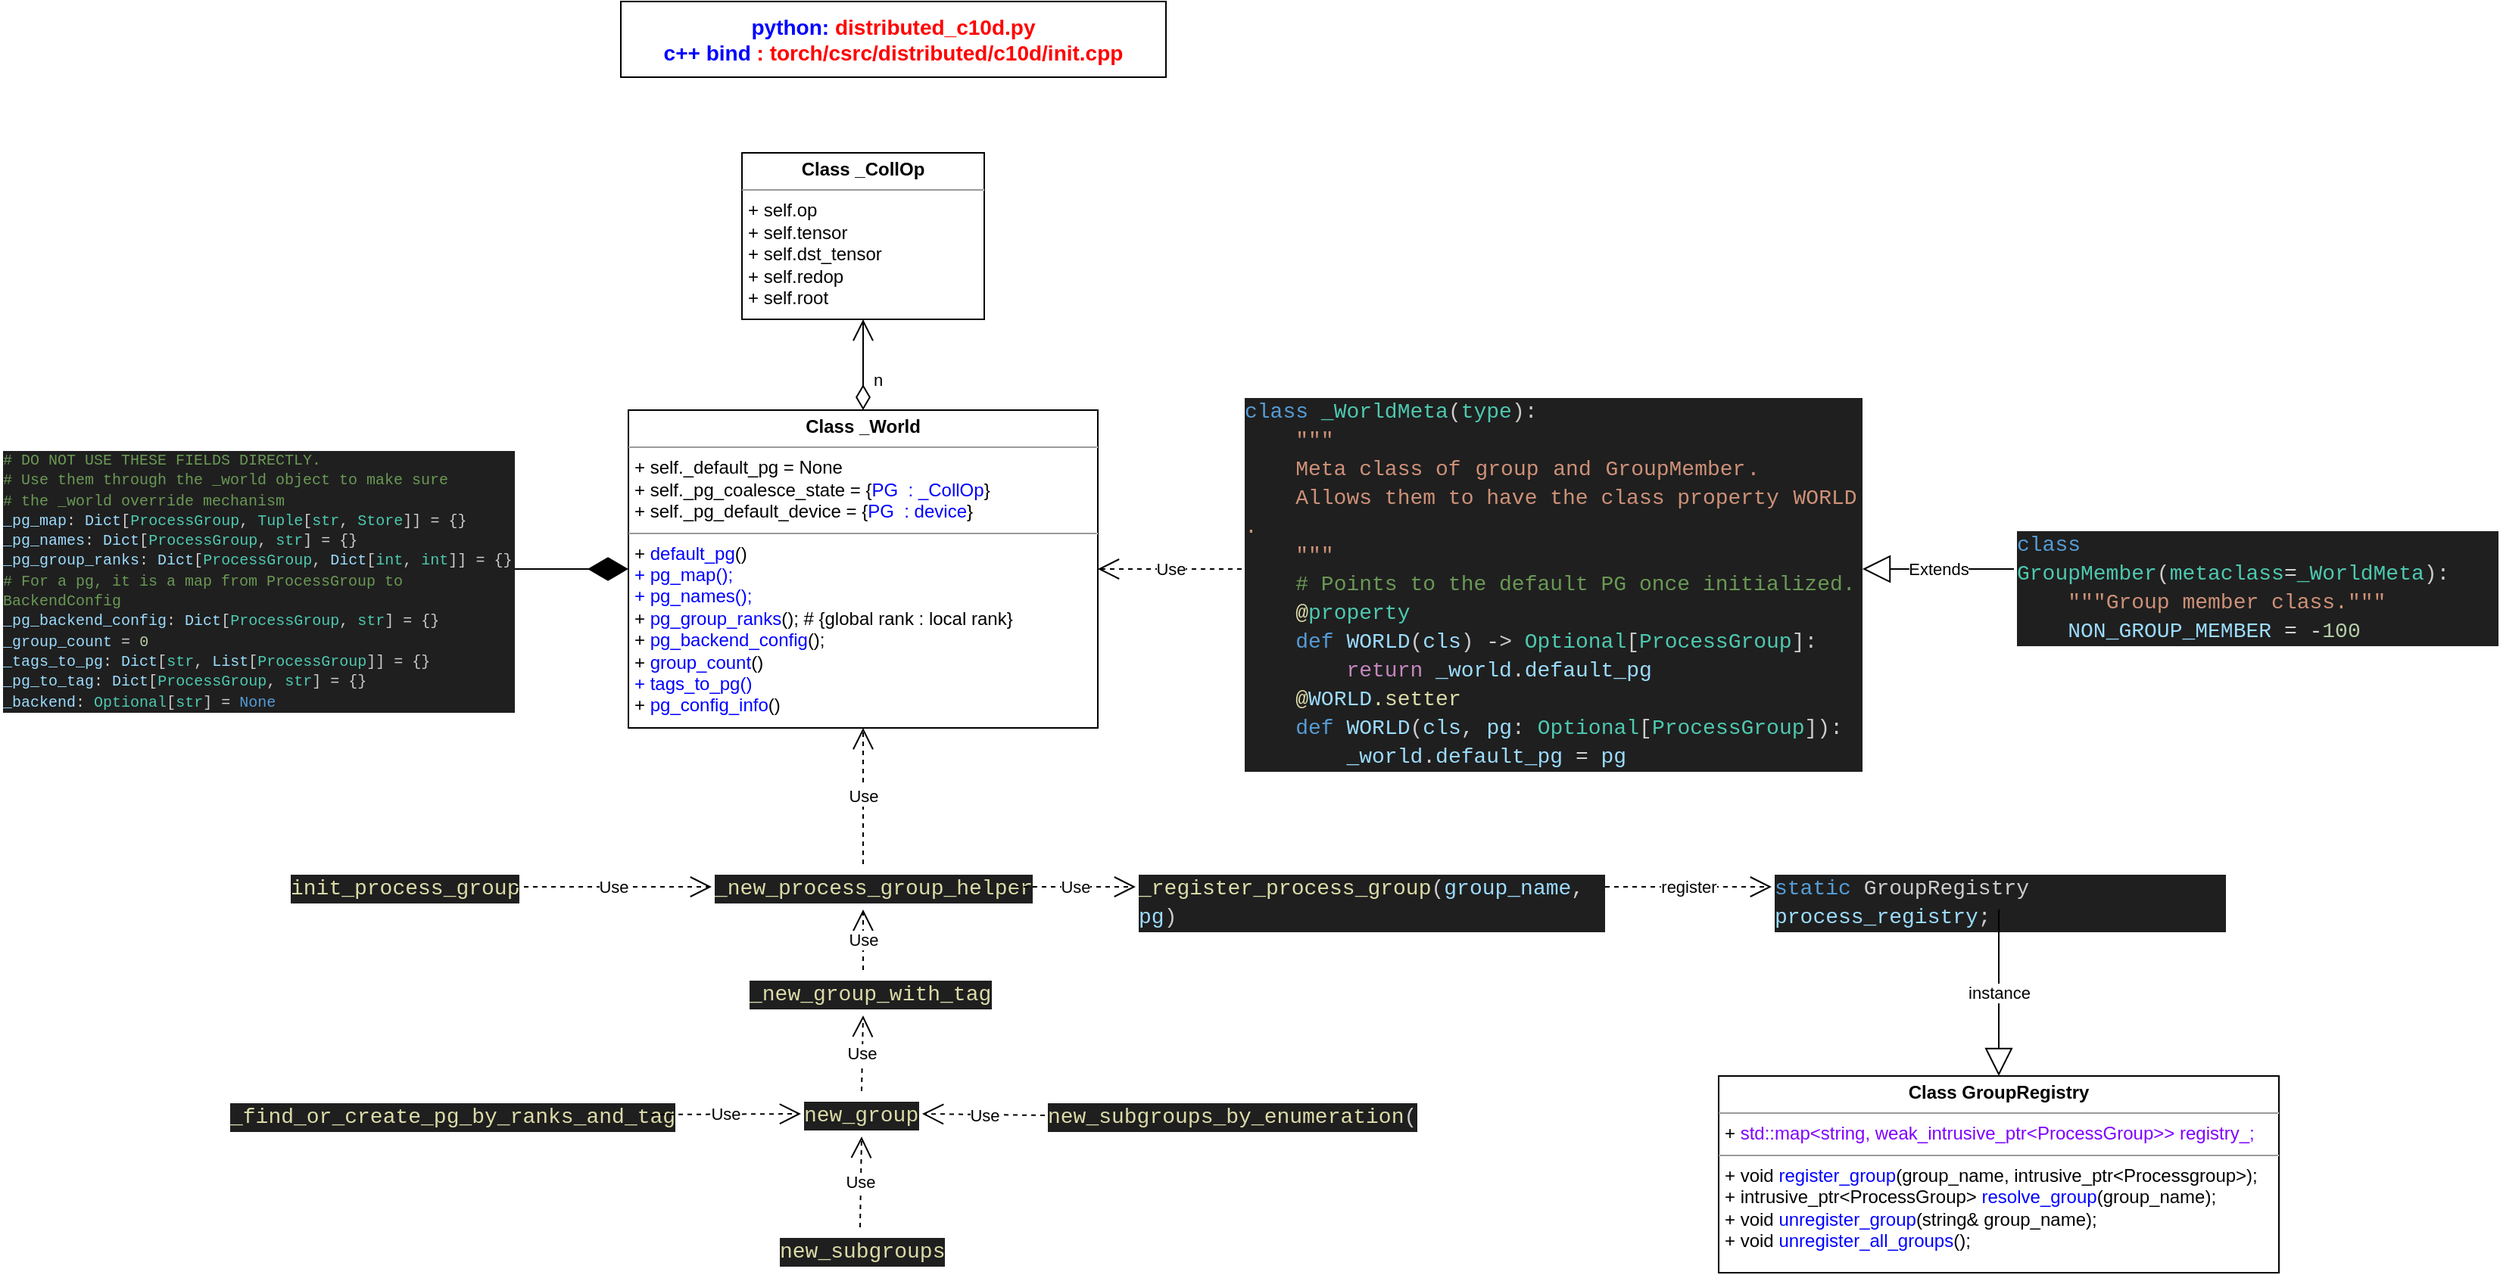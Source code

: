 <mxfile version="24.2.5" type="device">
  <diagram id="C5RBs43oDa-KdzZeNtuy" name="Page-1">
    <mxGraphModel dx="1847" dy="1719" grid="1" gridSize="10" guides="1" tooltips="1" connect="1" arrows="1" fold="1" page="1" pageScale="1" pageWidth="827" pageHeight="1169" math="0" shadow="0">
      <root>
        <mxCell id="WIyWlLk6GJQsqaUBKTNV-0" />
        <mxCell id="WIyWlLk6GJQsqaUBKTNV-1" parent="WIyWlLk6GJQsqaUBKTNV-0" />
        <mxCell id="DD-LH06I2SyLj-7gW_YG-0" value="&lt;p style=&quot;margin:0px;margin-top:4px;text-align:center;&quot;&gt;&lt;b&gt;Class _CollOp&lt;/b&gt;&lt;/p&gt;&lt;hr size=&quot;1&quot;&gt;&lt;p style=&quot;margin:0px;margin-left:4px;&quot;&gt;+ self.op&lt;/p&gt;&lt;p style=&quot;margin:0px;margin-left:4px;&quot;&gt;+ self.tensor&lt;/p&gt;&lt;p style=&quot;margin:0px;margin-left:4px;&quot;&gt;+ self.dst_tensor&lt;/p&gt;&lt;p style=&quot;margin:0px;margin-left:4px;&quot;&gt;+ self.redop&lt;/p&gt;&lt;p style=&quot;margin:0px;margin-left:4px;&quot;&gt;+ self.root&lt;/p&gt;&lt;p style=&quot;margin:0px;margin-left:4px;&quot;&gt;&lt;/p&gt;" style="verticalAlign=top;align=left;overflow=fill;html=1;whiteSpace=wrap;" parent="WIyWlLk6GJQsqaUBKTNV-1" vertex="1">
          <mxGeometry x="170" y="-150" width="160" height="110" as="geometry" />
        </mxCell>
        <mxCell id="DD-LH06I2SyLj-7gW_YG-1" value="&lt;p style=&quot;margin:0px;margin-top:4px;text-align:center;&quot;&gt;&lt;b&gt;Class _World&lt;/b&gt;&lt;/p&gt;&lt;hr size=&quot;1&quot;&gt;&lt;p style=&quot;margin:0px;margin-left:4px;&quot;&gt;+ self._default_pg = None&lt;/p&gt;&lt;p style=&quot;margin:0px;margin-left:4px;&quot;&gt;+ self._pg_coalesce_state = {&lt;font color=&quot;#0000ff&quot;&gt;PG&amp;nbsp; : _CollOp&lt;/font&gt;}&lt;/p&gt;&lt;p style=&quot;margin:0px;margin-left:4px;&quot;&gt;+ self._pg_default_device = {&lt;font color=&quot;#0000ff&quot;&gt;PG&amp;nbsp; : device&lt;/font&gt;}&lt;/p&gt;&lt;p style=&quot;margin:0px;margin-left:4px;&quot;&gt;&lt;/p&gt;&lt;hr size=&quot;1&quot;&gt;&lt;p style=&quot;margin:0px;margin-left:4px;&quot;&gt;+ &lt;font color=&quot;#0000ff&quot;&gt;default_pg&lt;/font&gt;()&lt;/p&gt;&lt;p style=&quot;margin:0px;margin-left:4px;&quot;&gt;&lt;font color=&quot;#0000ff&quot;&gt;+ pg_map();&lt;/font&gt;&lt;/p&gt;&lt;p style=&quot;margin:0px;margin-left:4px;&quot;&gt;&lt;font color=&quot;#0000ff&quot;&gt;+ pg_names();&lt;/font&gt;&lt;/p&gt;&lt;p style=&quot;margin:0px;margin-left:4px;&quot;&gt;+ &lt;font color=&quot;#0000ff&quot;&gt;pg_group_ranks&lt;/font&gt;(); # {global rank : local rank}&lt;/p&gt;&lt;p style=&quot;margin:0px;margin-left:4px;&quot;&gt;+ &lt;font color=&quot;#0000ff&quot;&gt;pg_backend_config&lt;/font&gt;();&lt;/p&gt;&lt;p style=&quot;margin:0px;margin-left:4px;&quot;&gt;+ &lt;font color=&quot;#0000ff&quot;&gt;group_count&lt;/font&gt;()&lt;/p&gt;&lt;p style=&quot;margin:0px;margin-left:4px;&quot;&gt;&lt;font color=&quot;#0000ff&quot;&gt;+ tags_to_pg()&lt;/font&gt;&lt;/p&gt;&lt;p style=&quot;margin:0px;margin-left:4px;&quot;&gt;+ &lt;font color=&quot;#0000ff&quot;&gt;pg_config_info&lt;/font&gt;()&lt;/p&gt;" style="verticalAlign=top;align=left;overflow=fill;html=1;whiteSpace=wrap;" parent="WIyWlLk6GJQsqaUBKTNV-1" vertex="1">
          <mxGeometry x="95" y="20" width="310" height="210" as="geometry" />
        </mxCell>
        <mxCell id="DD-LH06I2SyLj-7gW_YG-2" value="n" style="endArrow=open;html=1;endSize=12;startArrow=diamondThin;startSize=14;startFill=0;edgeStyle=orthogonalEdgeStyle;align=left;verticalAlign=bottom;rounded=0;entryX=0.5;entryY=1;entryDx=0;entryDy=0;" parent="WIyWlLk6GJQsqaUBKTNV-1" source="DD-LH06I2SyLj-7gW_YG-1" target="DD-LH06I2SyLj-7gW_YG-0" edge="1">
          <mxGeometry x="-0.616" y="-5" relative="1" as="geometry">
            <mxPoint x="-50" y="190" as="sourcePoint" />
            <mxPoint x="110" y="190" as="targetPoint" />
            <mxPoint as="offset" />
          </mxGeometry>
        </mxCell>
        <mxCell id="DD-LH06I2SyLj-7gW_YG-3" value="&lt;div style=&quot;color: rgb(204, 204, 204); background-color: rgb(31, 31, 31); font-family: Consolas, &amp;quot;Courier New&amp;quot;, monospace; font-weight: normal; line-height: 133%; font-size: 10px;&quot;&gt;&lt;div style=&quot;line-height: 133%;&quot;&gt;&lt;span style=&quot;color: #6a9955;&quot;&gt;# DO NOT USE THESE FIELDS DIRECTLY.&lt;/span&gt;&lt;/div&gt;&lt;div style=&quot;line-height: 133%;&quot;&gt;&lt;span style=&quot;color: #6a9955;&quot;&gt;# Use them through the _world object to make sure &lt;/span&gt;&lt;/div&gt;&lt;div style=&quot;line-height: 133%;&quot;&gt;&lt;span style=&quot;color: #6a9955;&quot;&gt;# the _world override mechanism&lt;/span&gt;&lt;/div&gt;&lt;div style=&quot;line-height: 133%;&quot;&gt;&lt;span style=&quot;color: #9cdcfe;&quot;&gt;_pg_map&lt;/span&gt;&lt;span style=&quot;color: #cccccc;&quot;&gt;: &lt;/span&gt;&lt;span style=&quot;color: #9cdcfe;&quot;&gt;Dict&lt;/span&gt;&lt;span style=&quot;color: #cccccc;&quot;&gt;[&lt;/span&gt;&lt;span style=&quot;color: #4ec9b0;&quot;&gt;ProcessGroup&lt;/span&gt;&lt;span style=&quot;color: #cccccc;&quot;&gt;, &lt;/span&gt;&lt;span style=&quot;color: #4ec9b0;&quot;&gt;Tuple&lt;/span&gt;&lt;span style=&quot;color: #cccccc;&quot;&gt;[&lt;/span&gt;&lt;span style=&quot;color: #4ec9b0;&quot;&gt;str&lt;/span&gt;&lt;span style=&quot;color: #cccccc;&quot;&gt;, &lt;/span&gt;&lt;span style=&quot;color: #4ec9b0;&quot;&gt;Store&lt;/span&gt;&lt;span style=&quot;color: #cccccc;&quot;&gt;]] &lt;/span&gt;&lt;span style=&quot;color: #d4d4d4;&quot;&gt;=&lt;/span&gt;&lt;span style=&quot;color: #cccccc;&quot;&gt; {}&lt;/span&gt;&lt;/div&gt;&lt;div style=&quot;line-height: 133%;&quot;&gt;&lt;span style=&quot;color: #9cdcfe;&quot;&gt;_pg_names&lt;/span&gt;&lt;span style=&quot;color: #cccccc;&quot;&gt;: &lt;/span&gt;&lt;span style=&quot;color: #9cdcfe;&quot;&gt;Dict&lt;/span&gt;&lt;span style=&quot;color: #cccccc;&quot;&gt;[&lt;/span&gt;&lt;span style=&quot;color: #4ec9b0;&quot;&gt;ProcessGroup&lt;/span&gt;&lt;span style=&quot;color: #cccccc;&quot;&gt;, &lt;/span&gt;&lt;span style=&quot;color: #4ec9b0;&quot;&gt;str&lt;/span&gt;&lt;span style=&quot;color: #cccccc;&quot;&gt;] &lt;/span&gt;&lt;span style=&quot;color: #d4d4d4;&quot;&gt;=&lt;/span&gt;&lt;span style=&quot;color: #cccccc;&quot;&gt; {}&lt;/span&gt;&lt;/div&gt;&lt;div style=&quot;line-height: 133%;&quot;&gt;&lt;span style=&quot;color: #9cdcfe;&quot;&gt;_pg_group_ranks&lt;/span&gt;&lt;span style=&quot;color: #cccccc;&quot;&gt;: &lt;/span&gt;&lt;span style=&quot;color: #9cdcfe;&quot;&gt;Dict&lt;/span&gt;&lt;span style=&quot;color: #cccccc;&quot;&gt;[&lt;/span&gt;&lt;span style=&quot;color: #4ec9b0;&quot;&gt;ProcessGroup&lt;/span&gt;&lt;span style=&quot;color: #cccccc;&quot;&gt;, &lt;/span&gt;&lt;span style=&quot;color: #9cdcfe;&quot;&gt;Dict&lt;/span&gt;&lt;span style=&quot;color: #cccccc;&quot;&gt;[&lt;/span&gt;&lt;span style=&quot;color: #4ec9b0;&quot;&gt;int&lt;/span&gt;&lt;span style=&quot;color: #cccccc;&quot;&gt;, &lt;/span&gt;&lt;span style=&quot;color: #4ec9b0;&quot;&gt;int&lt;/span&gt;&lt;span style=&quot;color: #cccccc;&quot;&gt;]] &lt;/span&gt;&lt;span style=&quot;color: #d4d4d4;&quot;&gt;=&lt;/span&gt;&lt;span style=&quot;color: #cccccc;&quot;&gt; {}&lt;/span&gt;&lt;/div&gt;&lt;div style=&quot;line-height: 133%;&quot;&gt;&lt;span style=&quot;color: #6a9955;&quot;&gt;# For a pg, it is a map from ProcessGroup to BackendConfig&amp;nbsp;&amp;nbsp;&lt;/span&gt;&lt;/div&gt;&lt;div style=&quot;line-height: 133%;&quot;&gt;&lt;span style=&quot;color: #9cdcfe;&quot;&gt;_pg_backend_config&lt;/span&gt;&lt;span style=&quot;color: #cccccc;&quot;&gt;: &lt;/span&gt;&lt;span style=&quot;color: #9cdcfe;&quot;&gt;Dict&lt;/span&gt;&lt;span style=&quot;color: #cccccc;&quot;&gt;[&lt;/span&gt;&lt;span style=&quot;color: #4ec9b0;&quot;&gt;ProcessGroup&lt;/span&gt;&lt;span style=&quot;color: #cccccc;&quot;&gt;, &lt;/span&gt;&lt;span style=&quot;color: #4ec9b0;&quot;&gt;str&lt;/span&gt;&lt;span style=&quot;color: #cccccc;&quot;&gt;] &lt;/span&gt;&lt;span style=&quot;color: #d4d4d4;&quot;&gt;=&lt;/span&gt;&lt;span style=&quot;color: #cccccc;&quot;&gt; {}&lt;/span&gt;&lt;/div&gt;&lt;div style=&quot;line-height: 133%;&quot;&gt;&lt;span style=&quot;color: #9cdcfe;&quot;&gt;_group_count&lt;/span&gt;&lt;span style=&quot;color: #cccccc;&quot;&gt; &lt;/span&gt;&lt;span style=&quot;color: #d4d4d4;&quot;&gt;=&lt;/span&gt;&lt;span style=&quot;color: #cccccc;&quot;&gt; &lt;/span&gt;&lt;span style=&quot;color: #b5cea8;&quot;&gt;0&lt;/span&gt;&lt;/div&gt;&lt;div style=&quot;line-height: 133%;&quot;&gt;&lt;span style=&quot;color: #9cdcfe;&quot;&gt;_tags_to_pg&lt;/span&gt;&lt;span style=&quot;color: #cccccc;&quot;&gt;: &lt;/span&gt;&lt;span style=&quot;color: #9cdcfe;&quot;&gt;Dict&lt;/span&gt;&lt;span style=&quot;color: #cccccc;&quot;&gt;[&lt;/span&gt;&lt;span style=&quot;color: #4ec9b0;&quot;&gt;str&lt;/span&gt;&lt;span style=&quot;color: #cccccc;&quot;&gt;, &lt;/span&gt;&lt;span style=&quot;color: #9cdcfe;&quot;&gt;List&lt;/span&gt;&lt;span style=&quot;color: #cccccc;&quot;&gt;[&lt;/span&gt;&lt;span style=&quot;color: #4ec9b0;&quot;&gt;ProcessGroup&lt;/span&gt;&lt;span style=&quot;color: #cccccc;&quot;&gt;]] &lt;/span&gt;&lt;span style=&quot;color: #d4d4d4;&quot;&gt;=&lt;/span&gt;&lt;span style=&quot;color: #cccccc;&quot;&gt; {}&lt;/span&gt;&lt;/div&gt;&lt;div style=&quot;line-height: 133%;&quot;&gt;&lt;span style=&quot;color: #9cdcfe;&quot;&gt;_pg_to_tag&lt;/span&gt;&lt;span style=&quot;color: #cccccc;&quot;&gt;: &lt;/span&gt;&lt;span style=&quot;color: #9cdcfe;&quot;&gt;Dict&lt;/span&gt;&lt;span style=&quot;color: #cccccc;&quot;&gt;[&lt;/span&gt;&lt;span style=&quot;color: #4ec9b0;&quot;&gt;ProcessGroup&lt;/span&gt;&lt;span style=&quot;color: #cccccc;&quot;&gt;, &lt;/span&gt;&lt;span style=&quot;color: #4ec9b0;&quot;&gt;str&lt;/span&gt;&lt;span style=&quot;color: #cccccc;&quot;&gt;] &lt;/span&gt;&lt;span style=&quot;color: #d4d4d4;&quot;&gt;=&lt;/span&gt;&lt;span style=&quot;color: #cccccc;&quot;&gt; {}&lt;/span&gt;&lt;/div&gt;&lt;div style=&quot;line-height: 133%;&quot;&gt;&lt;span style=&quot;color: #9cdcfe;&quot;&gt;_backend&lt;/span&gt;&lt;span style=&quot;color: #cccccc;&quot;&gt;: &lt;/span&gt;&lt;span style=&quot;color: #4ec9b0;&quot;&gt;Optional&lt;/span&gt;&lt;span style=&quot;color: #cccccc;&quot;&gt;[&lt;/span&gt;&lt;span style=&quot;color: #4ec9b0;&quot;&gt;str&lt;/span&gt;&lt;span style=&quot;color: #cccccc;&quot;&gt;] &lt;/span&gt;&lt;span style=&quot;color: #d4d4d4;&quot;&gt;=&lt;/span&gt;&lt;span style=&quot;color: #cccccc;&quot;&gt; &lt;/span&gt;&lt;span style=&quot;color: #569cd6;&quot;&gt;None&lt;/span&gt;&lt;/div&gt;&lt;/div&gt;" style="text;whiteSpace=wrap;html=1;" parent="WIyWlLk6GJQsqaUBKTNV-1" vertex="1">
          <mxGeometry x="-320" y="40" width="340" height="170" as="geometry" />
        </mxCell>
        <mxCell id="DD-LH06I2SyLj-7gW_YG-4" value="" style="endArrow=diamondThin;endFill=1;endSize=24;html=1;rounded=0;entryX=0;entryY=0.5;entryDx=0;entryDy=0;exitX=1;exitY=0.5;exitDx=0;exitDy=0;" parent="WIyWlLk6GJQsqaUBKTNV-1" source="DD-LH06I2SyLj-7gW_YG-3" target="DD-LH06I2SyLj-7gW_YG-1" edge="1">
          <mxGeometry width="160" relative="1" as="geometry">
            <mxPoint x="120" y="290" as="sourcePoint" />
            <mxPoint x="280" y="290" as="targetPoint" />
          </mxGeometry>
        </mxCell>
        <mxCell id="DD-LH06I2SyLj-7gW_YG-5" value="&lt;font size=&quot;1&quot; style=&quot;&quot;&gt;&lt;b style=&quot;font-size: 14px;&quot;&gt;&lt;font color=&quot;#0000ff&quot;&gt;python: &lt;/font&gt;&lt;font color=&quot;#ff0000&quot;&gt;distributed_c10d.py &lt;/font&gt;&lt;br&gt;&lt;font color=&quot;#0000ff&quot;&gt;c++ bind &lt;/font&gt;&lt;font color=&quot;#ff0000&quot;&gt;: torch/csrc/distributed/c10d/init.cpp&lt;/font&gt;&lt;br&gt;&lt;/b&gt;&lt;/font&gt;" style="html=1;whiteSpace=wrap;" parent="WIyWlLk6GJQsqaUBKTNV-1" vertex="1">
          <mxGeometry x="90" y="-250" width="360" height="50" as="geometry" />
        </mxCell>
        <mxCell id="DD-LH06I2SyLj-7gW_YG-6" value="&lt;div style=&quot;color: rgb(204, 204, 204); background-color: rgb(31, 31, 31); font-family: Consolas, &amp;quot;Courier New&amp;quot;, monospace; font-weight: normal; font-size: 14px; line-height: 19px;&quot;&gt;&lt;div&gt;&lt;span style=&quot;color: #dcdcaa;&quot;&gt;_new_process_group_helper&lt;/span&gt;&lt;/div&gt;&lt;/div&gt;" style="text;whiteSpace=wrap;html=1;" parent="WIyWlLk6GJQsqaUBKTNV-1" vertex="1">
          <mxGeometry x="150" y="320" width="200" height="30" as="geometry" />
        </mxCell>
        <mxCell id="DD-LH06I2SyLj-7gW_YG-7" value="&lt;div style=&quot;color: rgb(204, 204, 204); background-color: rgb(31, 31, 31); font-family: Consolas, &amp;quot;Courier New&amp;quot;, monospace; font-weight: normal; font-size: 14px; line-height: 19px;&quot;&gt;&lt;div&gt;&lt;span style=&quot;color: #dcdcaa;&quot;&gt;init_process_group&lt;/span&gt;&lt;/div&gt;&lt;/div&gt;" style="text;whiteSpace=wrap;html=1;" parent="WIyWlLk6GJQsqaUBKTNV-1" vertex="1">
          <mxGeometry x="-130" y="320" width="150" height="30" as="geometry" />
        </mxCell>
        <mxCell id="DD-LH06I2SyLj-7gW_YG-8" value="Use" style="endArrow=open;endSize=12;dashed=1;html=1;rounded=0;exitX=1;exitY=0.5;exitDx=0;exitDy=0;entryX=0;entryY=0.5;entryDx=0;entryDy=0;" parent="WIyWlLk6GJQsqaUBKTNV-1" source="DD-LH06I2SyLj-7gW_YG-7" target="DD-LH06I2SyLj-7gW_YG-6" edge="1">
          <mxGeometry width="160" relative="1" as="geometry">
            <mxPoint y="370" as="sourcePoint" />
            <mxPoint x="160" y="370" as="targetPoint" />
          </mxGeometry>
        </mxCell>
        <mxCell id="DD-LH06I2SyLj-7gW_YG-9" value="Use" style="endArrow=open;endSize=12;dashed=1;html=1;rounded=0;exitX=0.5;exitY=0;exitDx=0;exitDy=0;entryX=0.5;entryY=1;entryDx=0;entryDy=0;" parent="WIyWlLk6GJQsqaUBKTNV-1" source="DD-LH06I2SyLj-7gW_YG-6" target="DD-LH06I2SyLj-7gW_YG-1" edge="1">
          <mxGeometry width="160" relative="1" as="geometry">
            <mxPoint x="280" y="260" as="sourcePoint" />
            <mxPoint x="440" y="260" as="targetPoint" />
          </mxGeometry>
        </mxCell>
        <mxCell id="DD-LH06I2SyLj-7gW_YG-10" value="&lt;div style=&quot;color: rgb(204, 204, 204); background-color: rgb(31, 31, 31); font-family: Consolas, &amp;quot;Courier New&amp;quot;, monospace; font-weight: normal; font-size: 14px; line-height: 19px;&quot;&gt;&lt;div&gt;&lt;span style=&quot;color: #dcdcaa;&quot;&gt;_new_group_with_tag&lt;/span&gt;&lt;/div&gt;&lt;/div&gt;" style="text;whiteSpace=wrap;html=1;" parent="WIyWlLk6GJQsqaUBKTNV-1" vertex="1">
          <mxGeometry x="172.5" y="390" width="155" height="30" as="geometry" />
        </mxCell>
        <mxCell id="DD-LH06I2SyLj-7gW_YG-11" value="Use" style="endArrow=open;endSize=12;dashed=1;html=1;rounded=0;exitX=0.5;exitY=0;exitDx=0;exitDy=0;" parent="WIyWlLk6GJQsqaUBKTNV-1" source="DD-LH06I2SyLj-7gW_YG-10" target="DD-LH06I2SyLj-7gW_YG-6" edge="1">
          <mxGeometry width="160" relative="1" as="geometry">
            <mxPoint x="200" y="420" as="sourcePoint" />
            <mxPoint x="360" y="420" as="targetPoint" />
          </mxGeometry>
        </mxCell>
        <mxCell id="DD-LH06I2SyLj-7gW_YG-12" value="&lt;div style=&quot;color: rgb(204, 204, 204); background-color: rgb(31, 31, 31); font-family: Consolas, &amp;quot;Courier New&amp;quot;, monospace; font-weight: normal; font-size: 14px; line-height: 19px;&quot;&gt;&lt;div&gt;&lt;span style=&quot;color: #dcdcaa;&quot;&gt;new_subgroups&lt;/span&gt;&lt;/div&gt;&lt;/div&gt;" style="text;whiteSpace=wrap;html=1;" parent="WIyWlLk6GJQsqaUBKTNV-1" vertex="1">
          <mxGeometry x="193" y="560" width="110" height="30" as="geometry" />
        </mxCell>
        <mxCell id="DD-LH06I2SyLj-7gW_YG-13" value="&lt;div style=&quot;color: rgb(204, 204, 204); background-color: rgb(31, 31, 31); font-family: Consolas, &amp;quot;Courier New&amp;quot;, monospace; font-weight: normal; font-size: 14px; line-height: 19px;&quot;&gt;&lt;div&gt;&lt;span style=&quot;color: #dcdcaa;&quot;&gt;new_group&lt;/span&gt;&lt;/div&gt;&lt;/div&gt;" style="text;whiteSpace=wrap;html=1;" parent="WIyWlLk6GJQsqaUBKTNV-1" vertex="1">
          <mxGeometry x="209" y="470" width="80" height="30" as="geometry" />
        </mxCell>
        <mxCell id="DD-LH06I2SyLj-7gW_YG-14" value="Use" style="endArrow=open;endSize=12;dashed=1;html=1;rounded=0;exitX=0.5;exitY=0;exitDx=0;exitDy=0;entryX=0.5;entryY=1;entryDx=0;entryDy=0;" parent="WIyWlLk6GJQsqaUBKTNV-1" source="DD-LH06I2SyLj-7gW_YG-13" target="DD-LH06I2SyLj-7gW_YG-10" edge="1">
          <mxGeometry width="160" relative="1" as="geometry">
            <mxPoint x="290" y="440" as="sourcePoint" />
            <mxPoint x="450" y="440" as="targetPoint" />
          </mxGeometry>
        </mxCell>
        <mxCell id="DD-LH06I2SyLj-7gW_YG-15" value="Use" style="endArrow=open;endSize=12;dashed=1;html=1;rounded=0;exitX=0.5;exitY=0;exitDx=0;exitDy=0;entryX=0.5;entryY=1;entryDx=0;entryDy=0;" parent="WIyWlLk6GJQsqaUBKTNV-1" source="DD-LH06I2SyLj-7gW_YG-12" target="DD-LH06I2SyLj-7gW_YG-13" edge="1">
          <mxGeometry width="160" relative="1" as="geometry">
            <mxPoint x="350" y="520" as="sourcePoint" />
            <mxPoint x="510" y="520" as="targetPoint" />
          </mxGeometry>
        </mxCell>
        <mxCell id="DD-LH06I2SyLj-7gW_YG-16" value="&lt;div style=&quot;color: rgb(204, 204, 204); background-color: rgb(31, 31, 31); font-family: Consolas, &amp;quot;Courier New&amp;quot;, monospace; font-weight: normal; font-size: 14px; line-height: 19px;&quot;&gt;&lt;div&gt;&lt;span style=&quot;color: #dcdcaa;&quot;&gt;new_subgroups_by_enumeration&lt;/span&gt;&lt;span style=&quot;color: #cccccc;&quot;&gt;(&lt;/span&gt;&lt;/div&gt;&lt;/div&gt;" style="text;whiteSpace=wrap;html=1;" parent="WIyWlLk6GJQsqaUBKTNV-1" vertex="1">
          <mxGeometry x="370" y="471" width="230" height="30" as="geometry" />
        </mxCell>
        <mxCell id="DD-LH06I2SyLj-7gW_YG-17" value="Use" style="endArrow=open;endSize=12;dashed=1;html=1;rounded=0;exitX=0;exitY=0.5;exitDx=0;exitDy=0;entryX=1;entryY=0.5;entryDx=0;entryDy=0;" parent="WIyWlLk6GJQsqaUBKTNV-1" source="DD-LH06I2SyLj-7gW_YG-16" target="DD-LH06I2SyLj-7gW_YG-13" edge="1">
          <mxGeometry width="160" relative="1" as="geometry">
            <mxPoint x="20" y="500" as="sourcePoint" />
            <mxPoint x="180" y="500" as="targetPoint" />
          </mxGeometry>
        </mxCell>
        <mxCell id="DD-LH06I2SyLj-7gW_YG-18" value="&lt;div style=&quot;color: rgb(204, 204, 204); background-color: rgb(31, 31, 31); font-family: Consolas, &amp;quot;Courier New&amp;quot;, monospace; font-weight: normal; font-size: 14px; line-height: 19px;&quot;&gt;&lt;div&gt;&lt;span style=&quot;color: #dcdcaa;&quot;&gt;_find_or_create_pg_by_ranks_and_tag&lt;/span&gt;&lt;/div&gt;&lt;/div&gt;" style="text;whiteSpace=wrap;html=1;" parent="WIyWlLk6GJQsqaUBKTNV-1" vertex="1">
          <mxGeometry x="-170" y="471" width="280" height="29" as="geometry" />
        </mxCell>
        <mxCell id="DD-LH06I2SyLj-7gW_YG-19" value="Use" style="endArrow=open;endSize=12;dashed=1;html=1;rounded=0;exitX=1;exitY=0.5;exitDx=0;exitDy=0;entryX=0;entryY=0.5;entryDx=0;entryDy=0;" parent="WIyWlLk6GJQsqaUBKTNV-1" source="DD-LH06I2SyLj-7gW_YG-18" target="DD-LH06I2SyLj-7gW_YG-13" edge="1">
          <mxGeometry width="160" relative="1" as="geometry">
            <mxPoint x="150" y="500" as="sourcePoint" />
            <mxPoint x="310" y="500" as="targetPoint" />
          </mxGeometry>
        </mxCell>
        <mxCell id="DD-LH06I2SyLj-7gW_YG-20" value="&lt;div style=&quot;color: rgb(204, 204, 204); background-color: rgb(31, 31, 31); font-family: Consolas, &amp;quot;Courier New&amp;quot;, monospace; font-weight: normal; font-size: 14px; line-height: 19px;&quot;&gt;&lt;div&gt;&lt;span style=&quot;color: #dcdcaa;&quot;&gt;_register_process_group&lt;/span&gt;&lt;span style=&quot;color: #cccccc;&quot;&gt;(&lt;/span&gt;&lt;span style=&quot;color: #9cdcfe;&quot;&gt;group_name&lt;/span&gt;&lt;span style=&quot;color: #cccccc;&quot;&gt;, &lt;/span&gt;&lt;span style=&quot;color: #9cdcfe;&quot;&gt;pg&lt;/span&gt;&lt;span style=&quot;color: #cccccc;&quot;&gt;)&lt;/span&gt;&lt;/div&gt;&lt;/div&gt;" style="text;whiteSpace=wrap;html=1;" parent="WIyWlLk6GJQsqaUBKTNV-1" vertex="1">
          <mxGeometry x="430" y="320" width="310" height="30" as="geometry" />
        </mxCell>
        <mxCell id="DD-LH06I2SyLj-7gW_YG-21" value="Use" style="endArrow=open;endSize=12;dashed=1;html=1;rounded=0;exitX=1;exitY=0.5;exitDx=0;exitDy=0;" parent="WIyWlLk6GJQsqaUBKTNV-1" source="DD-LH06I2SyLj-7gW_YG-6" target="DD-LH06I2SyLj-7gW_YG-20" edge="1">
          <mxGeometry width="160" relative="1" as="geometry">
            <mxPoint x="410" y="400" as="sourcePoint" />
            <mxPoint x="570" y="400" as="targetPoint" />
          </mxGeometry>
        </mxCell>
        <mxCell id="DD-LH06I2SyLj-7gW_YG-22" value="&lt;div style=&quot;color: rgb(204, 204, 204); background-color: rgb(31, 31, 31); font-family: Consolas, &amp;quot;Courier New&amp;quot;, monospace; font-weight: normal; font-size: 14px; line-height: 19px;&quot;&gt;&lt;div&gt;&lt;span style=&quot;color: #569cd6;&quot;&gt;static&lt;/span&gt;&lt;span style=&quot;color: #cccccc;&quot;&gt; GroupRegistry &lt;/span&gt;&lt;span style=&quot;color: #9cdcfe;&quot;&gt;process_registry&lt;/span&gt;&lt;span style=&quot;color: #cccccc;&quot;&gt;;&lt;/span&gt;&lt;/div&gt;&lt;/div&gt;" style="text;whiteSpace=wrap;html=1;" parent="WIyWlLk6GJQsqaUBKTNV-1" vertex="1">
          <mxGeometry x="850" y="320" width="300" height="30" as="geometry" />
        </mxCell>
        <mxCell id="DD-LH06I2SyLj-7gW_YG-23" value="register" style="endArrow=open;endSize=12;dashed=1;html=1;rounded=0;exitX=1;exitY=0.5;exitDx=0;exitDy=0;entryX=0;entryY=0.5;entryDx=0;entryDy=0;" parent="WIyWlLk6GJQsqaUBKTNV-1" source="DD-LH06I2SyLj-7gW_YG-20" target="DD-LH06I2SyLj-7gW_YG-22" edge="1">
          <mxGeometry width="160" relative="1" as="geometry">
            <mxPoint x="760" y="340" as="sourcePoint" />
            <mxPoint x="920" y="340" as="targetPoint" />
          </mxGeometry>
        </mxCell>
        <mxCell id="DD-LH06I2SyLj-7gW_YG-24" value="&lt;p style=&quot;margin:0px;margin-top:4px;text-align:center;&quot;&gt;&lt;b&gt;Class GroupRegistry&lt;/b&gt;&lt;/p&gt;&lt;hr size=&quot;1&quot;&gt;&lt;p style=&quot;margin:0px;margin-left:4px;&quot;&gt;+ &lt;font color=&quot;#7f00ff&quot;&gt;std::map&amp;lt;string, weak_intrusive_ptr&amp;lt;ProcessGroup&amp;gt;&amp;gt; registry_;&lt;/font&gt;&lt;/p&gt;&lt;p style=&quot;margin:0px;margin-left:4px;&quot;&gt;&lt;/p&gt;&lt;hr size=&quot;1&quot;&gt;&lt;p style=&quot;margin:0px;margin-left:4px;&quot;&gt;+ void &lt;font color=&quot;#0000ff&quot;&gt;register_group&lt;/font&gt;(group_name, intrusive_ptr&amp;lt;Processgroup&amp;gt;);&lt;/p&gt;&lt;p style=&quot;margin:0px;margin-left:4px;&quot;&gt;+ intrusive_ptr&amp;lt;ProcessGroup&amp;gt; &lt;font color=&quot;#0000ff&quot;&gt;resolve_group&lt;/font&gt;(group_name);&lt;/p&gt;&lt;p style=&quot;margin:0px;margin-left:4px;&quot;&gt;+ void &lt;font color=&quot;#0000ff&quot;&gt;unregister_group&lt;/font&gt;(string&amp;amp; group_name);&lt;/p&gt;&lt;p style=&quot;margin:0px;margin-left:4px;&quot;&gt;+ void &lt;font color=&quot;#0000ff&quot;&gt;unregister_all_groups&lt;/font&gt;();&lt;/p&gt;" style="verticalAlign=top;align=left;overflow=fill;html=1;whiteSpace=wrap;" parent="WIyWlLk6GJQsqaUBKTNV-1" vertex="1">
          <mxGeometry x="815" y="460" width="370" height="130" as="geometry" />
        </mxCell>
        <mxCell id="DD-LH06I2SyLj-7gW_YG-25" value="instance" style="endArrow=block;endSize=16;endFill=0;html=1;rounded=0;exitX=0.5;exitY=1;exitDx=0;exitDy=0;" parent="WIyWlLk6GJQsqaUBKTNV-1" source="DD-LH06I2SyLj-7gW_YG-22" target="DD-LH06I2SyLj-7gW_YG-24" edge="1">
          <mxGeometry width="160" relative="1" as="geometry">
            <mxPoint x="980" y="400" as="sourcePoint" />
            <mxPoint x="1140" y="400" as="targetPoint" />
          </mxGeometry>
        </mxCell>
        <mxCell id="DD-LH06I2SyLj-7gW_YG-26" value="&lt;div style=&quot;color: rgb(204, 204, 204); background-color: rgb(31, 31, 31); font-family: Consolas, &amp;quot;Courier New&amp;quot;, monospace; font-weight: normal; font-size: 14px; line-height: 19px;&quot;&gt;&lt;div&gt;&lt;span style=&quot;color: #569cd6;&quot;&gt;class&lt;/span&gt;&lt;span style=&quot;color: #cccccc;&quot;&gt; &lt;/span&gt;&lt;span style=&quot;color: #4ec9b0;&quot;&gt;_WorldMeta&lt;/span&gt;&lt;span style=&quot;color: #cccccc;&quot;&gt;(&lt;/span&gt;&lt;span style=&quot;color: #4ec9b0;&quot;&gt;type&lt;/span&gt;&lt;span style=&quot;color: #cccccc;&quot;&gt;):&lt;/span&gt;&lt;/div&gt;&lt;div&gt;&lt;span style=&quot;color: #cccccc;&quot;&gt;&amp;nbsp; &amp;nbsp; &lt;/span&gt;&lt;span style=&quot;color: #ce9178;&quot;&gt;&quot;&quot;&quot;&lt;/span&gt;&lt;/div&gt;&lt;div&gt;&lt;span style=&quot;color: #ce9178;&quot;&gt;&amp;nbsp; &amp;nbsp; Meta class of ``group`` and ``GroupMember``.&lt;/span&gt;&lt;/div&gt;&lt;div&gt;&lt;span style=&quot;color: #ce9178;&quot;&gt;&amp;nbsp; &amp;nbsp; Allows them to have the class property ``WORLD``.&lt;/span&gt;&lt;/div&gt;&lt;div&gt;&lt;span style=&quot;color: #ce9178;&quot;&gt;&amp;nbsp; &amp;nbsp; &quot;&quot;&quot;&lt;/span&gt;&lt;/div&gt;&lt;div&gt;&lt;span style=&quot;color: #cccccc;&quot;&gt;&amp;nbsp; &amp;nbsp;&amp;nbsp;&lt;/span&gt;&lt;span style=&quot;color: #6a9955;&quot;&gt;# Points to the default PG once initialized.&lt;/span&gt;&lt;/div&gt;&lt;div&gt;&lt;span style=&quot;color: #cccccc;&quot;&gt;&amp;nbsp; &amp;nbsp; &lt;/span&gt;&lt;span style=&quot;color: #dcdcaa;&quot;&gt;@&lt;/span&gt;&lt;span style=&quot;color: #4ec9b0;&quot;&gt;property&lt;/span&gt;&lt;/div&gt;&lt;div&gt;&lt;span style=&quot;color: #cccccc;&quot;&gt;&amp;nbsp; &amp;nbsp; &lt;/span&gt;&lt;span style=&quot;color: #569cd6;&quot;&gt;def&lt;/span&gt;&lt;span style=&quot;color: #cccccc;&quot;&gt; &lt;/span&gt;&lt;span style=&quot;color: #9cdcfe;&quot;&gt;WORLD&lt;/span&gt;&lt;span style=&quot;color: #cccccc;&quot;&gt;(&lt;/span&gt;&lt;span style=&quot;color: #9cdcfe;&quot;&gt;cls&lt;/span&gt;&lt;span style=&quot;color: #cccccc;&quot;&gt;) -&amp;gt; &lt;/span&gt;&lt;span style=&quot;color: #4ec9b0;&quot;&gt;Optional&lt;/span&gt;&lt;span style=&quot;color: #cccccc;&quot;&gt;[&lt;/span&gt;&lt;span style=&quot;color: #4ec9b0;&quot;&gt;ProcessGroup&lt;/span&gt;&lt;span style=&quot;color: #cccccc;&quot;&gt;]:&lt;/span&gt;&lt;/div&gt;&lt;div&gt;&lt;span style=&quot;color: #cccccc;&quot;&gt;&amp;nbsp; &amp;nbsp; &amp;nbsp; &amp;nbsp; &lt;/span&gt;&lt;span style=&quot;color: #c586c0;&quot;&gt;return&lt;/span&gt;&lt;span style=&quot;color: #cccccc;&quot;&gt; &lt;/span&gt;&lt;span style=&quot;color: #9cdcfe;&quot;&gt;_world&lt;/span&gt;&lt;span style=&quot;color: #cccccc;&quot;&gt;.&lt;/span&gt;&lt;span style=&quot;color: #9cdcfe;&quot;&gt;default_pg&lt;/span&gt;&lt;/div&gt;&lt;div&gt;&lt;span style=&quot;color: #cccccc;&quot;&gt;&amp;nbsp; &amp;nbsp;&amp;nbsp;&lt;/span&gt;&lt;span style=&quot;color: #dcdcaa;&quot;&gt;@&lt;/span&gt;&lt;span style=&quot;color: #9cdcfe;&quot;&gt;WORLD&lt;/span&gt;&lt;span style=&quot;color: #dcdcaa;&quot;&gt;.&lt;/span&gt;&lt;span style=&quot;color: #dcdcaa;&quot;&gt;setter&lt;/span&gt;&lt;/div&gt;&lt;div&gt;&lt;span style=&quot;color: #cccccc;&quot;&gt;&amp;nbsp; &amp;nbsp; &lt;/span&gt;&lt;span style=&quot;color: #569cd6;&quot;&gt;def&lt;/span&gt;&lt;span style=&quot;color: #cccccc;&quot;&gt; &lt;/span&gt;&lt;span style=&quot;color: #9cdcfe;&quot;&gt;WORLD&lt;/span&gt;&lt;span style=&quot;color: #cccccc;&quot;&gt;(&lt;/span&gt;&lt;span style=&quot;color: #9cdcfe;&quot;&gt;cls&lt;/span&gt;&lt;span style=&quot;color: #cccccc;&quot;&gt;, &lt;/span&gt;&lt;span style=&quot;color: #9cdcfe;&quot;&gt;pg&lt;/span&gt;&lt;span style=&quot;color: #cccccc;&quot;&gt;: &lt;/span&gt;&lt;span style=&quot;color: #4ec9b0;&quot;&gt;Optional&lt;/span&gt;&lt;span style=&quot;color: #cccccc;&quot;&gt;[&lt;/span&gt;&lt;span style=&quot;color: #4ec9b0;&quot;&gt;ProcessGroup&lt;/span&gt;&lt;span style=&quot;color: #cccccc;&quot;&gt;]):&lt;/span&gt;&lt;/div&gt;&lt;div&gt;&lt;span style=&quot;color: #cccccc;&quot;&gt;&amp;nbsp; &amp;nbsp; &amp;nbsp; &amp;nbsp; &lt;/span&gt;&lt;span style=&quot;color: #9cdcfe;&quot;&gt;_world&lt;/span&gt;&lt;span style=&quot;color: #cccccc;&quot;&gt;.&lt;/span&gt;&lt;span style=&quot;color: #9cdcfe;&quot;&gt;default_pg&lt;/span&gt;&lt;span style=&quot;color: #cccccc;&quot;&gt; &lt;/span&gt;&lt;span style=&quot;color: #d4d4d4;&quot;&gt;=&lt;/span&gt;&lt;span style=&quot;color: #cccccc;&quot;&gt; &lt;/span&gt;&lt;span style=&quot;color: #9cdcfe;&quot;&gt;pg&lt;/span&gt;&lt;/div&gt;&lt;/div&gt;" style="text;whiteSpace=wrap;html=1;" parent="WIyWlLk6GJQsqaUBKTNV-1" vertex="1">
          <mxGeometry x="500" y="5" width="410" height="240" as="geometry" />
        </mxCell>
        <mxCell id="DD-LH06I2SyLj-7gW_YG-27" value="Use" style="endArrow=open;endSize=12;dashed=1;html=1;rounded=0;exitX=0;exitY=0.5;exitDx=0;exitDy=0;entryX=1;entryY=0.5;entryDx=0;entryDy=0;" parent="WIyWlLk6GJQsqaUBKTNV-1" source="DD-LH06I2SyLj-7gW_YG-26" target="DD-LH06I2SyLj-7gW_YG-1" edge="1">
          <mxGeometry width="160" relative="1" as="geometry">
            <mxPoint x="310" y="260" as="sourcePoint" />
            <mxPoint x="470" y="260" as="targetPoint" />
          </mxGeometry>
        </mxCell>
        <mxCell id="DD-LH06I2SyLj-7gW_YG-28" value="&lt;div style=&quot;color: rgb(204, 204, 204); background-color: rgb(31, 31, 31); font-family: Consolas, &amp;quot;Courier New&amp;quot;, monospace; font-weight: normal; font-size: 14px; line-height: 19px;&quot;&gt;&lt;div&gt;&lt;span style=&quot;color: #569cd6;&quot;&gt;class&lt;/span&gt;&lt;span style=&quot;color: #cccccc;&quot;&gt; &lt;/span&gt;&lt;span style=&quot;color: #4ec9b0;&quot;&gt;GroupMember&lt;/span&gt;&lt;span style=&quot;color: #cccccc;&quot;&gt;(&lt;/span&gt;&lt;span style=&quot;color: #4ec9b0;&quot;&gt;metaclass&lt;/span&gt;&lt;span style=&quot;color: #d4d4d4;&quot;&gt;=&lt;/span&gt;&lt;span style=&quot;color: #4ec9b0;&quot;&gt;_WorldMeta&lt;/span&gt;&lt;span style=&quot;color: #cccccc;&quot;&gt;):&lt;/span&gt;&lt;/div&gt;&lt;div&gt;&lt;span style=&quot;color: #cccccc;&quot;&gt;&amp;nbsp; &amp;nbsp; &lt;/span&gt;&lt;span style=&quot;color: #ce9178;&quot;&gt;&quot;&quot;&quot;Group member class.&quot;&quot;&quot;&lt;/span&gt;&lt;/div&gt;&lt;div&gt;&lt;span style=&quot;color: #cccccc;&quot;&gt;&amp;nbsp; &amp;nbsp;&amp;nbsp;&lt;/span&gt;&lt;span style=&quot;color: #9cdcfe;&quot;&gt;NON_GROUP_MEMBER&lt;/span&gt;&lt;span style=&quot;color: #cccccc;&quot;&gt; &lt;/span&gt;&lt;span style=&quot;color: #d4d4d4;&quot;&gt;=&lt;/span&gt;&lt;span style=&quot;color: #cccccc;&quot;&gt; &lt;/span&gt;&lt;span style=&quot;color: #d4d4d4;&quot;&gt;-&lt;/span&gt;&lt;span style=&quot;color: #b5cea8;&quot;&gt;100&lt;/span&gt;&lt;/div&gt;&lt;/div&gt;" style="text;whiteSpace=wrap;html=1;" parent="WIyWlLk6GJQsqaUBKTNV-1" vertex="1">
          <mxGeometry x="1010" y="92.5" width="320" height="65" as="geometry" />
        </mxCell>
        <mxCell id="DD-LH06I2SyLj-7gW_YG-29" value="Extends" style="endArrow=block;endSize=16;endFill=0;html=1;rounded=0;exitX=0;exitY=0.5;exitDx=0;exitDy=0;entryX=1;entryY=0.5;entryDx=0;entryDy=0;" parent="WIyWlLk6GJQsqaUBKTNV-1" source="DD-LH06I2SyLj-7gW_YG-28" target="DD-LH06I2SyLj-7gW_YG-26" edge="1">
          <mxGeometry width="160" relative="1" as="geometry">
            <mxPoint x="1010" y="-30" as="sourcePoint" />
            <mxPoint x="1170" y="-30" as="targetPoint" />
          </mxGeometry>
        </mxCell>
      </root>
    </mxGraphModel>
  </diagram>
</mxfile>
